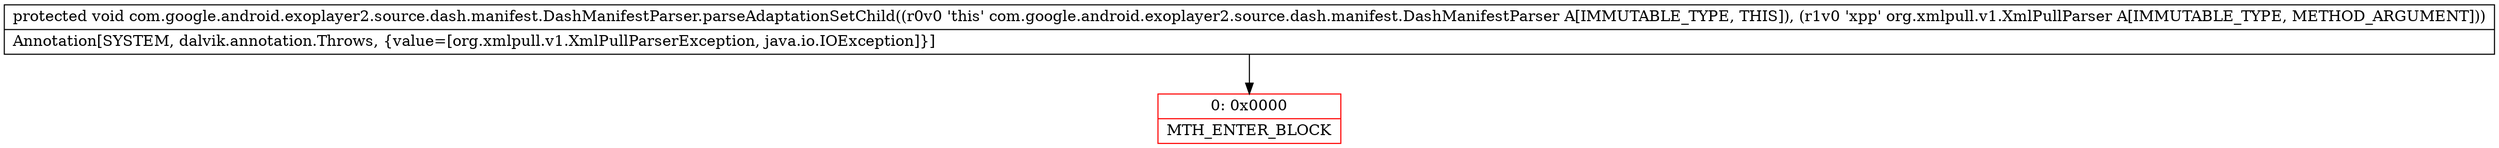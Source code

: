 digraph "CFG forcom.google.android.exoplayer2.source.dash.manifest.DashManifestParser.parseAdaptationSetChild(Lorg\/xmlpull\/v1\/XmlPullParser;)V" {
subgraph cluster_Region_117856451 {
label = "R(0)";
node [shape=record,color=blue];
}
Node_0 [shape=record,color=red,label="{0\:\ 0x0000|MTH_ENTER_BLOCK\l}"];
MethodNode[shape=record,label="{protected void com.google.android.exoplayer2.source.dash.manifest.DashManifestParser.parseAdaptationSetChild((r0v0 'this' com.google.android.exoplayer2.source.dash.manifest.DashManifestParser A[IMMUTABLE_TYPE, THIS]), (r1v0 'xpp' org.xmlpull.v1.XmlPullParser A[IMMUTABLE_TYPE, METHOD_ARGUMENT]))  | Annotation[SYSTEM, dalvik.annotation.Throws, \{value=[org.xmlpull.v1.XmlPullParserException, java.io.IOException]\}]\l}"];
MethodNode -> Node_0;
}


